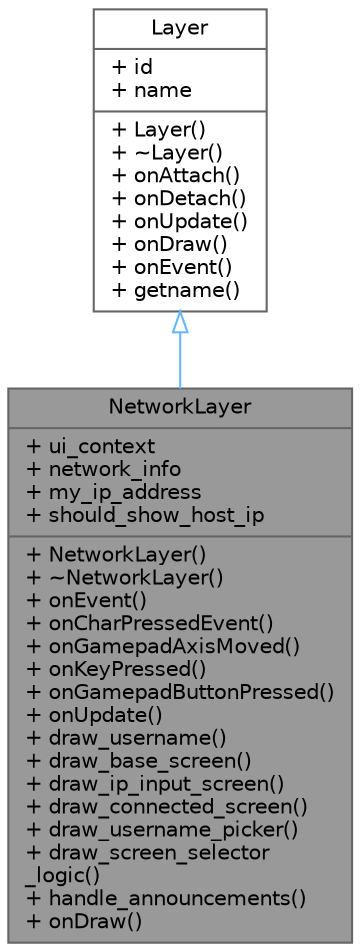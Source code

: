 digraph "NetworkLayer"
{
 // LATEX_PDF_SIZE
  bgcolor="transparent";
  edge [fontname=Helvetica,fontsize=10,labelfontname=Helvetica,labelfontsize=10];
  node [fontname=Helvetica,fontsize=10,shape=box,height=0.2,width=0.4];
  Node1 [shape=record,label="{NetworkLayer\n|+ ui_context\l+ network_info\l+ my_ip_address\l+ should_show_host_ip\l|+ NetworkLayer()\l+ ~NetworkLayer()\l+ onEvent()\l+ onCharPressedEvent()\l+ onGamepadAxisMoved()\l+ onKeyPressed()\l+ onGamepadButtonPressed()\l+ onUpdate()\l+ draw_username()\l+ draw_base_screen()\l+ draw_ip_input_screen()\l+ draw_connected_screen()\l+ draw_username_picker()\l+ draw_screen_selector\l_logic()\l+ handle_announcements()\l+ onDraw()\l}",height=0.2,width=0.4,color="gray40", fillcolor="grey60", style="filled", fontcolor="black",tooltip=" "];
  Node2 -> Node1 [dir="back",color="steelblue1",style="solid",arrowtail="onormal"];
  Node2 [shape=record,label="{Layer\n|+ id\l+ name\l|+ Layer()\l+ ~Layer()\l+ onAttach()\l+ onDetach()\l+ onUpdate()\l+ onDraw()\l+ onEvent()\l+ getname()\l}",height=0.2,width=0.4,color="gray40", fillcolor="white", style="filled",URL="$db/dfc/struct_layer.html",tooltip=" "];
}
